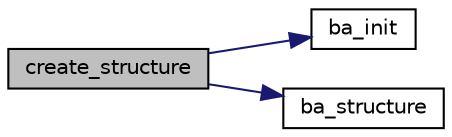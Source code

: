 digraph "create_structure"
{
  edge [fontname="Helvetica",fontsize="10",labelfontname="Helvetica",labelfontsize="10"];
  node [fontname="Helvetica",fontsize="10",shape=record];
  rankdir="LR";
  Node1 [label="create_structure",height=0.2,width=0.4,color="black", fillcolor="grey75", style="filled" fontcolor="black"];
  Node1 -> Node2 [color="midnightblue",fontsize="10",style="solid",fontname="Helvetica"];
  Node2 [label="ba_init",height=0.2,width=0.4,color="black", fillcolor="white", style="filled",URL="$ba_8c.html#a7b0b05d7410aab4d1ca74260ac1ab85e"];
  Node1 -> Node3 [color="midnightblue",fontsize="10",style="solid",fontname="Helvetica"];
  Node3 [label="ba_structure",height=0.2,width=0.4,color="black", fillcolor="white", style="filled",URL="$ba_8c.html#a41de49cb1bc0dca951604338801c1f37"];
}
